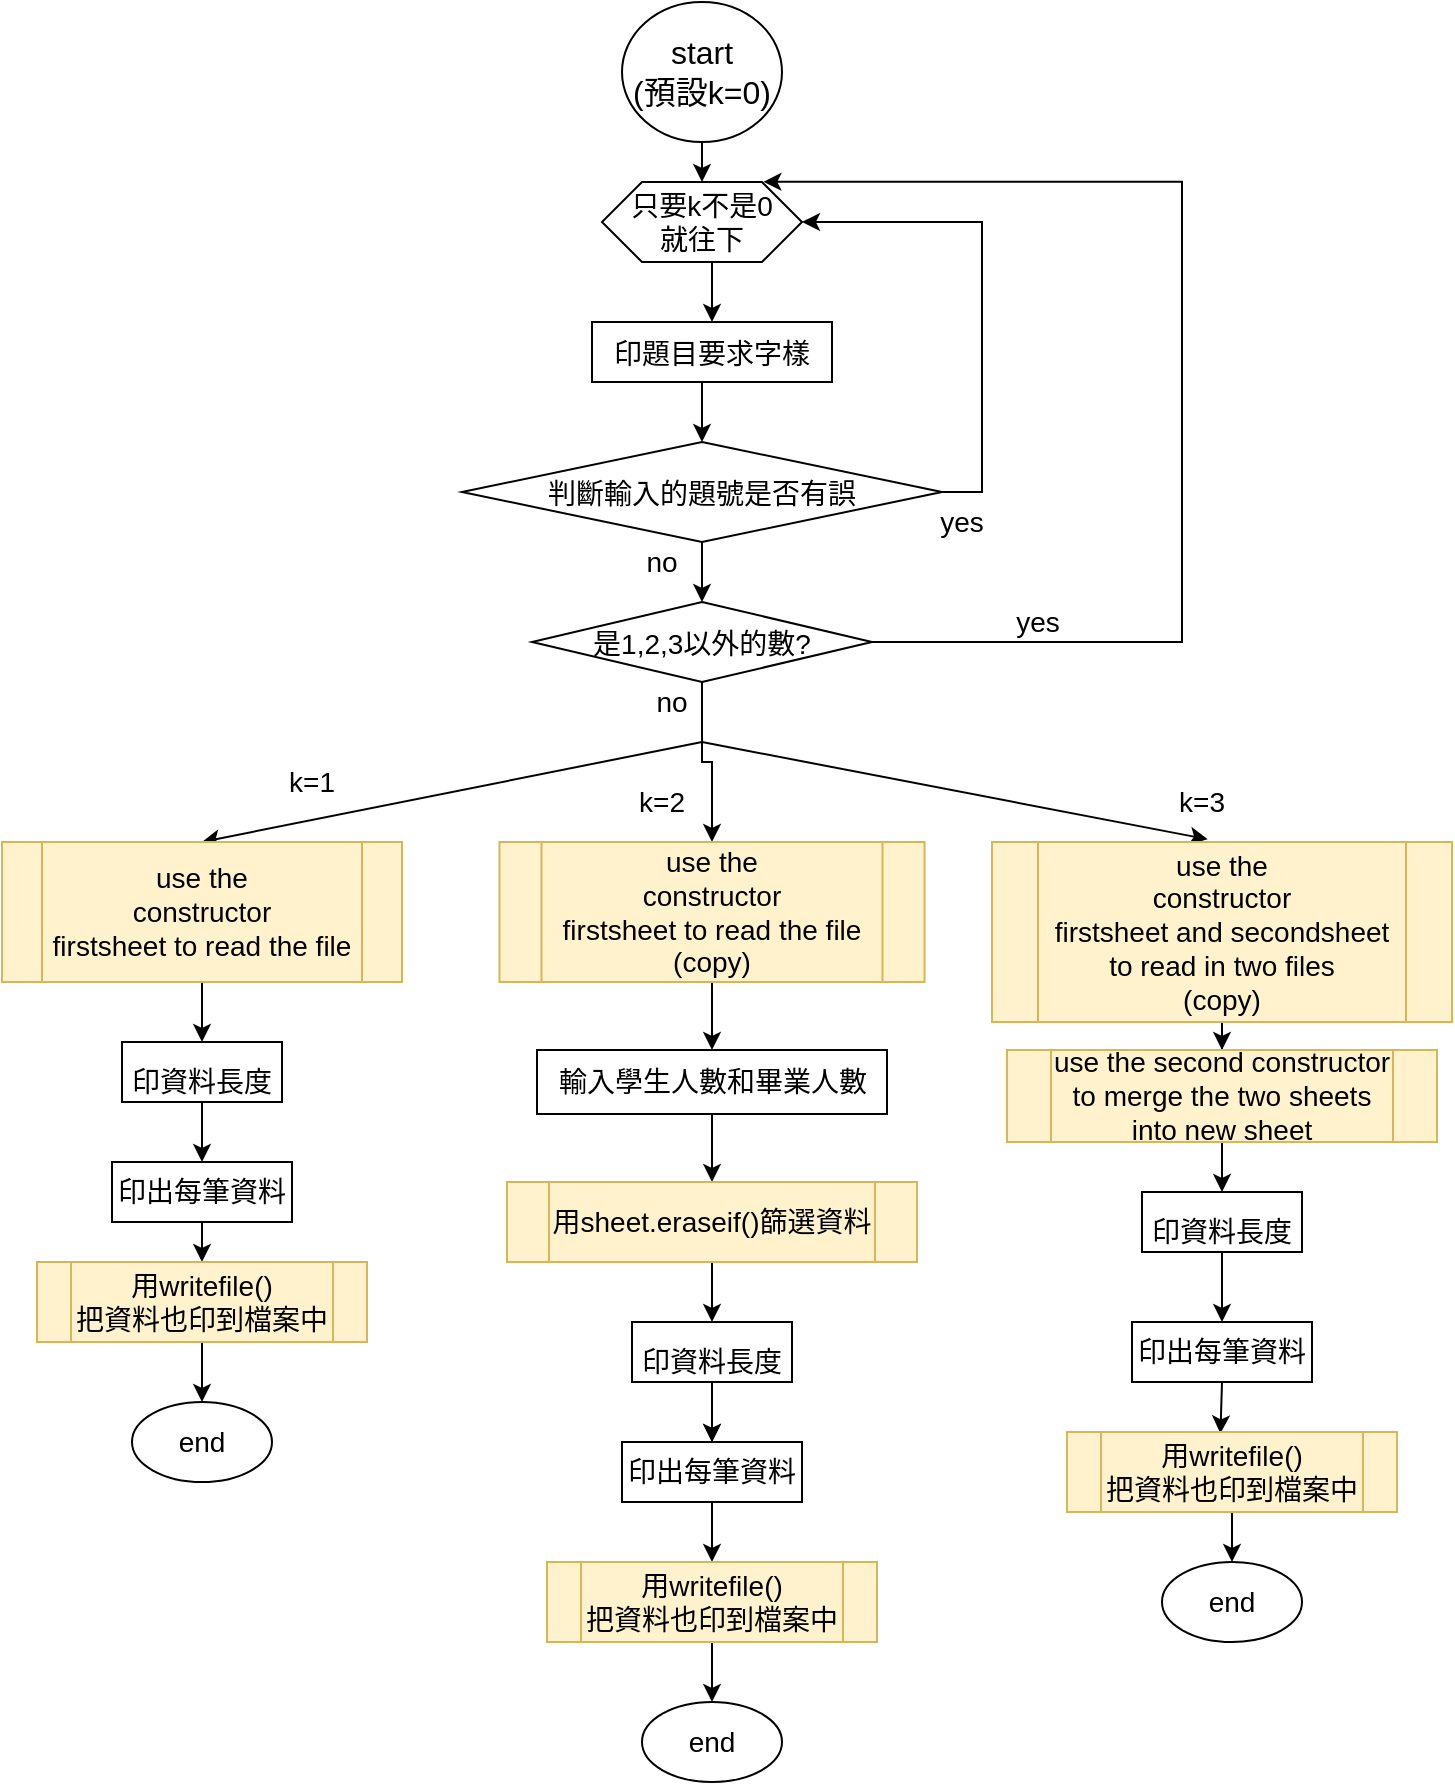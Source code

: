 <mxfile version="20.2.3" type="device" pages="7"><diagram id="mCp0zuJ15sqkgwCZ3u7X" name="main"><mxGraphModel dx="782" dy="531" grid="1" gridSize="10" guides="1" tooltips="1" connect="1" arrows="1" fold="1" page="1" pageScale="1" pageWidth="850" pageHeight="1100" math="0" shadow="0"><root><mxCell id="0"/><mxCell id="1" parent="0"/><mxCell id="PNB-0ZN8wd65WyBUPFfP-17" style="edgeStyle=orthogonalEdgeStyle;rounded=0;orthogonalLoop=1;jettySize=auto;html=1;exitX=0.5;exitY=1;exitDx=0;exitDy=0;entryX=0.5;entryY=0;entryDx=0;entryDy=0;fontSize=50;" parent="1" source="mwildp50w9rq6-8auq15-1" target="8PyNJQvPL47moxJBT4S6-7" edge="1"><mxGeometry relative="1" as="geometry"/></mxCell><mxCell id="mwildp50w9rq6-8auq15-1" value="&lt;font style=&quot;font-size: 16px;&quot;&gt;start&lt;br&gt;(預設k=0)&lt;br&gt;&lt;/font&gt;" style="ellipse;whiteSpace=wrap;html=1;" parent="1" vertex="1"><mxGeometry x="350" y="10" width="80" height="70" as="geometry"/></mxCell><mxCell id="PNB-0ZN8wd65WyBUPFfP-19" style="edgeStyle=orthogonalEdgeStyle;rounded=0;orthogonalLoop=1;jettySize=auto;html=1;exitX=0.5;exitY=1;exitDx=0;exitDy=0;entryX=0.5;entryY=0;entryDx=0;entryDy=0;fontSize=50;" parent="1" source="8PyNJQvPL47moxJBT4S6-2" target="8PyNJQvPL47moxJBT4S6-3" edge="1"><mxGeometry relative="1" as="geometry"/></mxCell><mxCell id="8PyNJQvPL47moxJBT4S6-2" value="&lt;font style=&quot;font-size: 14px;&quot;&gt;印題目要求字樣&lt;/font&gt;" style="rounded=0;whiteSpace=wrap;html=1;fontSize=16;" parent="1" vertex="1"><mxGeometry x="335" y="170" width="120" height="30" as="geometry"/></mxCell><mxCell id="PNB-0ZN8wd65WyBUPFfP-20" style="edgeStyle=orthogonalEdgeStyle;rounded=0;orthogonalLoop=1;jettySize=auto;html=1;exitX=0.5;exitY=1;exitDx=0;exitDy=0;entryX=0.5;entryY=0;entryDx=0;entryDy=0;fontSize=50;" parent="1" source="8PyNJQvPL47moxJBT4S6-3" target="8PyNJQvPL47moxJBT4S6-6" edge="1"><mxGeometry relative="1" as="geometry"/></mxCell><mxCell id="PNB-0ZN8wd65WyBUPFfP-38" style="edgeStyle=orthogonalEdgeStyle;rounded=0;orthogonalLoop=1;jettySize=auto;html=1;exitX=1;exitY=0.5;exitDx=0;exitDy=0;entryX=1;entryY=0.5;entryDx=0;entryDy=0;fontSize=14;" parent="1" source="8PyNJQvPL47moxJBT4S6-3" target="8PyNJQvPL47moxJBT4S6-7" edge="1"><mxGeometry relative="1" as="geometry"/></mxCell><mxCell id="8PyNJQvPL47moxJBT4S6-3" value="&lt;font style=&quot;font-size: 14px;&quot;&gt;判斷輸入的題號是否有誤&lt;/font&gt;" style="rhombus;whiteSpace=wrap;html=1;fontSize=16;" parent="1" vertex="1"><mxGeometry x="270" y="230" width="240" height="50" as="geometry"/></mxCell><mxCell id="PNB-0ZN8wd65WyBUPFfP-13" style="edgeStyle=orthogonalEdgeStyle;rounded=0;orthogonalLoop=1;jettySize=auto;html=1;exitX=0.5;exitY=1;exitDx=0;exitDy=0;entryX=0.5;entryY=0;entryDx=0;entryDy=0;fontSize=50;" parent="1" source="8PyNJQvPL47moxJBT4S6-6" target="PNB-0ZN8wd65WyBUPFfP-4" edge="1"><mxGeometry relative="1" as="geometry"/></mxCell><mxCell id="8PyNJQvPL47moxJBT4S6-6" value="&lt;font style=&quot;font-size: 14px;&quot;&gt;是1,2,3以外的數?&lt;/font&gt;" style="rhombus;whiteSpace=wrap;html=1;fontSize=16;" parent="1" vertex="1"><mxGeometry x="305" y="310" width="170" height="40" as="geometry"/></mxCell><mxCell id="PNB-0ZN8wd65WyBUPFfP-18" style="edgeStyle=orthogonalEdgeStyle;rounded=0;orthogonalLoop=1;jettySize=auto;html=1;exitX=0.5;exitY=1;exitDx=0;exitDy=0;entryX=0.5;entryY=0;entryDx=0;entryDy=0;fontSize=50;" parent="1" source="8PyNJQvPL47moxJBT4S6-7" target="8PyNJQvPL47moxJBT4S6-2" edge="1"><mxGeometry relative="1" as="geometry"/></mxCell><mxCell id="8PyNJQvPL47moxJBT4S6-7" value="只要k不是0&lt;br&gt;就往下" style="shape=hexagon;perimeter=hexagonPerimeter2;whiteSpace=wrap;html=1;fixedSize=1;fontSize=14;" parent="1" vertex="1"><mxGeometry x="340" y="100" width="100" height="40" as="geometry"/></mxCell><mxCell id="8PyNJQvPL47moxJBT4S6-13" style="edgeStyle=orthogonalEdgeStyle;rounded=0;orthogonalLoop=1;jettySize=auto;html=1;exitX=0.75;exitY=0;exitDx=0;exitDy=0;fontSize=14;entryX=0.807;entryY=-0.002;entryDx=0;entryDy=0;entryPerimeter=0;" parent="1" target="8PyNJQvPL47moxJBT4S6-7" edge="1"><mxGeometry relative="1" as="geometry"><mxPoint x="420" y="200" as="targetPoint"/><Array as="points"><mxPoint x="630" y="330"/><mxPoint x="630" y="100"/></Array><mxPoint x="625" y="330" as="sourcePoint"/></mxGeometry></mxCell><mxCell id="8PyNJQvPL47moxJBT4S6-15" value="" style="endArrow=classic;html=1;rounded=0;fontSize=14;entryX=0.5;entryY=0;entryDx=0;entryDy=0;" parent="1" target="8PyNJQvPL47moxJBT4S6-22" edge="1"><mxGeometry width="50" height="50" relative="1" as="geometry"><mxPoint x="390" y="380" as="sourcePoint"/><mxPoint x="302.5" y="460" as="targetPoint"/></mxGeometry></mxCell><mxCell id="8PyNJQvPL47moxJBT4S6-16" value="" style="endArrow=classic;html=1;rounded=0;fontSize=14;entryX=0.469;entryY=-0.015;entryDx=0;entryDy=0;entryPerimeter=0;" parent="1" target="PNB-0ZN8wd65WyBUPFfP-7" edge="1"><mxGeometry width="50" height="50" relative="1" as="geometry"><mxPoint x="390" y="380" as="sourcePoint"/><mxPoint x="652.5" y="470" as="targetPoint"/></mxGeometry></mxCell><mxCell id="8PyNJQvPL47moxJBT4S6-17" value="k=1" style="text;html=1;strokeColor=none;fillColor=none;align=center;verticalAlign=middle;whiteSpace=wrap;rounded=0;fontSize=14;" parent="1" vertex="1"><mxGeometry x="180" y="390" width="30" height="20" as="geometry"/></mxCell><mxCell id="8PyNJQvPL47moxJBT4S6-20" value="k=3" style="text;html=1;strokeColor=none;fillColor=none;align=center;verticalAlign=middle;whiteSpace=wrap;rounded=0;fontSize=14;" parent="1" vertex="1"><mxGeometry x="625" y="400" width="30" height="20" as="geometry"/></mxCell><mxCell id="PNB-0ZN8wd65WyBUPFfP-21" style="edgeStyle=orthogonalEdgeStyle;rounded=0;orthogonalLoop=1;jettySize=auto;html=1;exitX=0.5;exitY=1;exitDx=0;exitDy=0;entryX=0.5;entryY=0;entryDx=0;entryDy=0;fontSize=50;" parent="1" source="8PyNJQvPL47moxJBT4S6-22" target="PNB-0ZN8wd65WyBUPFfP-1" edge="1"><mxGeometry relative="1" as="geometry"/></mxCell><mxCell id="8PyNJQvPL47moxJBT4S6-22" value="use the&lt;br&gt;constructor &lt;br&gt;firstsheet to read the file" style="shape=process;whiteSpace=wrap;html=1;backgroundOutline=1;fontSize=14;fillColor=#fff2cc;strokeColor=#d6b656;" parent="1" vertex="1"><mxGeometry x="40" y="430" width="200" height="70" as="geometry"/></mxCell><mxCell id="PNB-0ZN8wd65WyBUPFfP-22" style="edgeStyle=orthogonalEdgeStyle;rounded=0;orthogonalLoop=1;jettySize=auto;html=1;exitX=0.5;exitY=1;exitDx=0;exitDy=0;entryX=0.5;entryY=0;entryDx=0;entryDy=0;fontSize=50;" parent="1" source="PNB-0ZN8wd65WyBUPFfP-1" target="PNB-0ZN8wd65WyBUPFfP-2" edge="1"><mxGeometry relative="1" as="geometry"/></mxCell><mxCell id="PNB-0ZN8wd65WyBUPFfP-1" value="&lt;font style=&quot;font-size: 14px;&quot;&gt;印資料長度&lt;/font&gt;" style="rounded=0;whiteSpace=wrap;html=1;fontSize=25;" parent="1" vertex="1"><mxGeometry x="100" y="530" width="80" height="30" as="geometry"/></mxCell><mxCell id="bTyfZgK08s_5a6Bqfrej-9" style="edgeStyle=orthogonalEdgeStyle;rounded=0;orthogonalLoop=1;jettySize=auto;html=1;exitX=0.5;exitY=1;exitDx=0;exitDy=0;entryX=0.5;entryY=0;entryDx=0;entryDy=0;fontSize=14;" parent="1" source="PNB-0ZN8wd65WyBUPFfP-2" target="bTyfZgK08s_5a6Bqfrej-2" edge="1"><mxGeometry relative="1" as="geometry"/></mxCell><mxCell id="PNB-0ZN8wd65WyBUPFfP-2" value="印出每筆資料" style="rounded=0;whiteSpace=wrap;html=1;fontSize=14;" parent="1" vertex="1"><mxGeometry x="95" y="590" width="90" height="30" as="geometry"/></mxCell><mxCell id="PNB-0ZN8wd65WyBUPFfP-24" style="edgeStyle=orthogonalEdgeStyle;rounded=0;orthogonalLoop=1;jettySize=auto;html=1;exitX=0.5;exitY=1;exitDx=0;exitDy=0;fontSize=50;" parent="1" source="PNB-0ZN8wd65WyBUPFfP-4" target="PNB-0ZN8wd65WyBUPFfP-5" edge="1"><mxGeometry relative="1" as="geometry"/></mxCell><mxCell id="PNB-0ZN8wd65WyBUPFfP-4" value="use the&lt;br&gt;constructor &lt;br&gt;firstsheet to read the file&lt;br&gt;(copy)" style="shape=process;whiteSpace=wrap;html=1;backgroundOutline=1;fontSize=14;fillColor=#fff2cc;strokeColor=#d6b656;" parent="1" vertex="1"><mxGeometry x="288.75" y="430" width="212.5" height="70" as="geometry"/></mxCell><mxCell id="PNB-0ZN8wd65WyBUPFfP-25" style="edgeStyle=orthogonalEdgeStyle;rounded=0;orthogonalLoop=1;jettySize=auto;html=1;exitX=0.5;exitY=1;exitDx=0;exitDy=0;entryX=0.5;entryY=0;entryDx=0;entryDy=0;fontSize=50;" parent="1" source="PNB-0ZN8wd65WyBUPFfP-5" target="PNB-0ZN8wd65WyBUPFfP-6" edge="1"><mxGeometry relative="1" as="geometry"/></mxCell><mxCell id="PNB-0ZN8wd65WyBUPFfP-5" value="輸入學生人數和畢業人數" style="rounded=0;whiteSpace=wrap;html=1;fontSize=14;" parent="1" vertex="1"><mxGeometry x="307.5" y="534" width="175" height="32" as="geometry"/></mxCell><mxCell id="PNB-0ZN8wd65WyBUPFfP-26" style="edgeStyle=orthogonalEdgeStyle;rounded=0;orthogonalLoop=1;jettySize=auto;html=1;exitX=0.5;exitY=1;exitDx=0;exitDy=0;entryX=0.5;entryY=0;entryDx=0;entryDy=0;fontSize=50;" parent="1" source="PNB-0ZN8wd65WyBUPFfP-6" target="PNB-0ZN8wd65WyBUPFfP-8" edge="1"><mxGeometry relative="1" as="geometry"/></mxCell><mxCell id="PNB-0ZN8wd65WyBUPFfP-6" value="用sheet.eraseif()篩選資料" style="shape=process;whiteSpace=wrap;html=1;backgroundOutline=1;fontSize=14;fillColor=#fff2cc;strokeColor=#d6b656;" parent="1" vertex="1"><mxGeometry x="292.5" y="600" width="205" height="40" as="geometry"/></mxCell><mxCell id="PNB-0ZN8wd65WyBUPFfP-28" style="edgeStyle=orthogonalEdgeStyle;rounded=0;orthogonalLoop=1;jettySize=auto;html=1;exitX=0.5;exitY=1;exitDx=0;exitDy=0;fontSize=50;" parent="1" source="PNB-0ZN8wd65WyBUPFfP-7" target="PNB-0ZN8wd65WyBUPFfP-10" edge="1"><mxGeometry relative="1" as="geometry"/></mxCell><mxCell id="PNB-0ZN8wd65WyBUPFfP-7" value="use the&lt;br&gt;constructor &lt;br&gt;firstsheet and secondsheet&lt;br&gt;to read in two files&lt;br&gt;(copy)" style="shape=process;whiteSpace=wrap;html=1;backgroundOutline=1;fontSize=14;fillColor=#fff2cc;strokeColor=#d6b656;" parent="1" vertex="1"><mxGeometry x="535" y="430" width="230" height="90" as="geometry"/></mxCell><mxCell id="PNB-0ZN8wd65WyBUPFfP-27" style="edgeStyle=orthogonalEdgeStyle;rounded=0;orthogonalLoop=1;jettySize=auto;html=1;exitX=0.5;exitY=1;exitDx=0;exitDy=0;entryX=0.5;entryY=0;entryDx=0;entryDy=0;fontSize=50;" parent="1" source="PNB-0ZN8wd65WyBUPFfP-8" target="PNB-0ZN8wd65WyBUPFfP-9" edge="1"><mxGeometry relative="1" as="geometry"/></mxCell><mxCell id="PNB-0ZN8wd65WyBUPFfP-31" style="edgeStyle=orthogonalEdgeStyle;rounded=0;orthogonalLoop=1;jettySize=auto;html=1;entryX=0.5;entryY=0;entryDx=0;entryDy=0;fontSize=50;" parent="1" source="PNB-0ZN8wd65WyBUPFfP-8" target="PNB-0ZN8wd65WyBUPFfP-9" edge="1"><mxGeometry relative="1" as="geometry"/></mxCell><mxCell id="PNB-0ZN8wd65WyBUPFfP-8" value="&lt;font style=&quot;font-size: 14px;&quot;&gt;印資料長度&lt;/font&gt;" style="rounded=0;whiteSpace=wrap;html=1;fontSize=25;" parent="1" vertex="1"><mxGeometry x="355" y="670" width="80" height="30" as="geometry"/></mxCell><mxCell id="bTyfZgK08s_5a6Bqfrej-5" style="edgeStyle=orthogonalEdgeStyle;rounded=0;orthogonalLoop=1;jettySize=auto;html=1;exitX=0.5;exitY=1;exitDx=0;exitDy=0;entryX=0.5;entryY=0;entryDx=0;entryDy=0;fontSize=14;" parent="1" source="PNB-0ZN8wd65WyBUPFfP-9" target="bTyfZgK08s_5a6Bqfrej-3" edge="1"><mxGeometry relative="1" as="geometry"/></mxCell><mxCell id="PNB-0ZN8wd65WyBUPFfP-9" value="印出每筆資料" style="rounded=0;whiteSpace=wrap;html=1;fontSize=14;" parent="1" vertex="1"><mxGeometry x="350" y="730" width="90" height="30" as="geometry"/></mxCell><mxCell id="PNB-0ZN8wd65WyBUPFfP-29" style="edgeStyle=orthogonalEdgeStyle;rounded=0;orthogonalLoop=1;jettySize=auto;html=1;exitX=0.5;exitY=1;exitDx=0;exitDy=0;entryX=0.5;entryY=0;entryDx=0;entryDy=0;fontSize=50;" parent="1" source="PNB-0ZN8wd65WyBUPFfP-10" target="PNB-0ZN8wd65WyBUPFfP-11" edge="1"><mxGeometry relative="1" as="geometry"/></mxCell><mxCell id="PNB-0ZN8wd65WyBUPFfP-10" value="use the second constructor to merge the two sheets into new sheet" style="shape=process;whiteSpace=wrap;html=1;backgroundOutline=1;fontSize=14;fillColor=#fff2cc;strokeColor=#d6b656;" parent="1" vertex="1"><mxGeometry x="542.5" y="534" width="215" height="46" as="geometry"/></mxCell><mxCell id="PNB-0ZN8wd65WyBUPFfP-30" style="edgeStyle=orthogonalEdgeStyle;rounded=0;orthogonalLoop=1;jettySize=auto;html=1;exitX=0.5;exitY=1;exitDx=0;exitDy=0;entryX=0.5;entryY=0;entryDx=0;entryDy=0;fontSize=50;" parent="1" source="PNB-0ZN8wd65WyBUPFfP-11" target="PNB-0ZN8wd65WyBUPFfP-12" edge="1"><mxGeometry relative="1" as="geometry"/></mxCell><mxCell id="PNB-0ZN8wd65WyBUPFfP-11" value="&lt;font style=&quot;font-size: 14px;&quot;&gt;印資料長度&lt;/font&gt;" style="rounded=0;whiteSpace=wrap;html=1;fontSize=25;" parent="1" vertex="1"><mxGeometry x="610" y="605" width="80" height="30" as="geometry"/></mxCell><mxCell id="bTyfZgK08s_5a6Bqfrej-8" style="edgeStyle=orthogonalEdgeStyle;rounded=0;orthogonalLoop=1;jettySize=auto;html=1;exitX=0.5;exitY=1;exitDx=0;exitDy=0;entryX=0.465;entryY=0.018;entryDx=0;entryDy=0;entryPerimeter=0;fontSize=14;" parent="1" source="PNB-0ZN8wd65WyBUPFfP-12" target="bTyfZgK08s_5a6Bqfrej-4" edge="1"><mxGeometry relative="1" as="geometry"/></mxCell><mxCell id="PNB-0ZN8wd65WyBUPFfP-12" value="印出每筆資料" style="rounded=0;whiteSpace=wrap;html=1;fontSize=14;" parent="1" vertex="1"><mxGeometry x="605" y="670" width="90" height="30" as="geometry"/></mxCell><mxCell id="PNB-0ZN8wd65WyBUPFfP-14" value="k=2" style="text;html=1;strokeColor=none;fillColor=none;align=center;verticalAlign=middle;whiteSpace=wrap;rounded=0;fontSize=14;" parent="1" vertex="1"><mxGeometry x="355" y="400" width="30" height="20" as="geometry"/></mxCell><mxCell id="PNB-0ZN8wd65WyBUPFfP-35" value="no" style="text;html=1;strokeColor=none;fillColor=none;align=center;verticalAlign=middle;whiteSpace=wrap;rounded=0;fontSize=14;" parent="1" vertex="1"><mxGeometry x="360" y="350" width="30" height="20" as="geometry"/></mxCell><mxCell id="PNB-0ZN8wd65WyBUPFfP-36" value="" style="endArrow=none;html=1;rounded=0;fontSize=14;entryX=1;entryY=0.5;entryDx=0;entryDy=0;" parent="1" target="8PyNJQvPL47moxJBT4S6-6" edge="1"><mxGeometry width="50" height="50" relative="1" as="geometry"><mxPoint x="630" y="330" as="sourcePoint"/><mxPoint x="300" y="380" as="targetPoint"/></mxGeometry></mxCell><mxCell id="PNB-0ZN8wd65WyBUPFfP-40" value="no" style="text;html=1;strokeColor=none;fillColor=none;align=center;verticalAlign=middle;whiteSpace=wrap;rounded=0;fontSize=14;" parent="1" vertex="1"><mxGeometry x="355" y="280" width="30" height="20" as="geometry"/></mxCell><mxCell id="PNB-0ZN8wd65WyBUPFfP-41" value="yes" style="text;html=1;strokeColor=none;fillColor=none;align=center;verticalAlign=middle;whiteSpace=wrap;rounded=0;fontSize=14;" parent="1" vertex="1"><mxGeometry x="505" y="260" width="30" height="20" as="geometry"/></mxCell><mxCell id="PNB-0ZN8wd65WyBUPFfP-42" value="yes" style="text;html=1;strokeColor=none;fillColor=none;align=center;verticalAlign=middle;whiteSpace=wrap;rounded=0;fontSize=14;" parent="1" vertex="1"><mxGeometry x="542.5" y="310" width="30" height="20" as="geometry"/></mxCell><mxCell id="qzQ1lldHKRQ_X_RhMs-D-4" style="edgeStyle=orthogonalEdgeStyle;rounded=0;orthogonalLoop=1;jettySize=auto;html=1;exitX=0.5;exitY=1;exitDx=0;exitDy=0;fontSize=14;" parent="1" source="bTyfZgK08s_5a6Bqfrej-2" target="qzQ1lldHKRQ_X_RhMs-D-1" edge="1"><mxGeometry relative="1" as="geometry"/></mxCell><mxCell id="bTyfZgK08s_5a6Bqfrej-2" value="用writefile()&lt;br&gt;把資料也印到檔案中" style="shape=process;whiteSpace=wrap;html=1;backgroundOutline=1;fontSize=14;fillColor=#fff2cc;strokeColor=#d6b656;" parent="1" vertex="1"><mxGeometry x="57.5" y="640" width="165" height="40" as="geometry"/></mxCell><mxCell id="qzQ1lldHKRQ_X_RhMs-D-5" style="edgeStyle=orthogonalEdgeStyle;rounded=0;orthogonalLoop=1;jettySize=auto;html=1;exitX=0.5;exitY=1;exitDx=0;exitDy=0;entryX=0.5;entryY=0;entryDx=0;entryDy=0;fontSize=14;" parent="1" source="bTyfZgK08s_5a6Bqfrej-3" target="qzQ1lldHKRQ_X_RhMs-D-3" edge="1"><mxGeometry relative="1" as="geometry"/></mxCell><mxCell id="bTyfZgK08s_5a6Bqfrej-3" value="用writefile()&lt;br&gt;把資料也印到檔案中" style="shape=process;whiteSpace=wrap;html=1;backgroundOutline=1;fontSize=14;fillColor=#fff2cc;strokeColor=#d6b656;" parent="1" vertex="1"><mxGeometry x="312.5" y="790" width="165" height="40" as="geometry"/></mxCell><mxCell id="qzQ1lldHKRQ_X_RhMs-D-6" style="edgeStyle=orthogonalEdgeStyle;rounded=0;orthogonalLoop=1;jettySize=auto;html=1;exitX=0.5;exitY=1;exitDx=0;exitDy=0;fontSize=14;" parent="1" source="bTyfZgK08s_5a6Bqfrej-4" target="qzQ1lldHKRQ_X_RhMs-D-2" edge="1"><mxGeometry relative="1" as="geometry"/></mxCell><mxCell id="bTyfZgK08s_5a6Bqfrej-4" value="用writefile()&lt;br&gt;把資料也印到檔案中" style="shape=process;whiteSpace=wrap;html=1;backgroundOutline=1;fontSize=14;fillColor=#fff2cc;strokeColor=#d6b656;" parent="1" vertex="1"><mxGeometry x="572.5" y="725" width="165" height="40" as="geometry"/></mxCell><mxCell id="qzQ1lldHKRQ_X_RhMs-D-1" value="end" style="ellipse;whiteSpace=wrap;html=1;fontSize=14;" parent="1" vertex="1"><mxGeometry x="105" y="710" width="70" height="40" as="geometry"/></mxCell><mxCell id="qzQ1lldHKRQ_X_RhMs-D-2" value="end" style="ellipse;whiteSpace=wrap;html=1;fontSize=14;" parent="1" vertex="1"><mxGeometry x="620" y="790" width="70" height="40" as="geometry"/></mxCell><mxCell id="qzQ1lldHKRQ_X_RhMs-D-3" value="end" style="ellipse;whiteSpace=wrap;html=1;fontSize=14;" parent="1" vertex="1"><mxGeometry x="360" y="860" width="70" height="40" as="geometry"/></mxCell></root></mxGraphModel></diagram><diagram id="N1-Sb-U3HjFNZ-ys5c4Q" name="sheet.eraseif"><mxGraphModel dx="782" dy="531" grid="1" gridSize="10" guides="1" tooltips="1" connect="1" arrows="1" fold="1" page="1" pageScale="1" pageWidth="850" pageHeight="1100" math="0" shadow="0"><root><mxCell id="0"/><mxCell id="1" parent="0"/><mxCell id="kc3_SrlCCZf0ZwIslhRu-1" value="參數：&lt;br&gt;int student&lt;br&gt;int graduate" style="shape=internalStorage;whiteSpace=wrap;html=1;backgroundOutline=1;fontSize=14;fillColor=#f5f5f5;fontColor=#333333;strokeColor=#666666;" parent="1" vertex="1"><mxGeometry x="40" y="30" width="150" height="100" as="geometry"/></mxCell><mxCell id="a6HQtNsACJDFU9T2HDrz-8" style="edgeStyle=orthogonalEdgeStyle;rounded=0;orthogonalLoop=1;jettySize=auto;html=1;exitX=0.5;exitY=1;exitDx=0;exitDy=0;entryX=0.5;entryY=0;entryDx=0;entryDy=0;fontSize=14;" parent="1" source="kc3_SrlCCZf0ZwIslhRu-2" edge="1"><mxGeometry relative="1" as="geometry"><mxPoint x="285" y="130" as="targetPoint"/></mxGeometry></mxCell><mxCell id="kc3_SrlCCZf0ZwIslhRu-2" value="start" style="ellipse;whiteSpace=wrap;html=1;fontSize=14;" parent="1" vertex="1"><mxGeometry x="245" y="65" width="80" height="30" as="geometry"/></mxCell><mxCell id="o-XkpdLMq8lnjgyoVq0j-2" value="flase" style="edgeStyle=orthogonalEdgeStyle;rounded=0;orthogonalLoop=1;jettySize=auto;html=1;" parent="1" source="FwwwPJv4Do-eEwVaMrjL-1" target="o-XkpdLMq8lnjgyoVq0j-1" edge="1"><mxGeometry relative="1" as="geometry"/></mxCell><mxCell id="Z4N_MrRw8Ymc8ODeSBDA-2" value="" style="edgeStyle=orthogonalEdgeStyle;rounded=0;orthogonalLoop=1;jettySize=auto;html=1;" parent="1" source="FwwwPJv4Do-eEwVaMrjL-1" target="Z4N_MrRw8Ymc8ODeSBDA-1" edge="1"><mxGeometry relative="1" as="geometry"/></mxCell><mxCell id="FwwwPJv4Do-eEwVaMrjL-1" value="&lt;span style=&quot;font-family: Consolas, &amp;quot;Courier New&amp;quot;, monospace; font-size: 14px;&quot;&gt;departmentvec中是否有不符合條件的&lt;br&gt;&lt;/span&gt;&lt;span style=&quot;font-family: Consolas, &amp;quot;Courier New&amp;quot;, monospace; font-size: 14px;&quot;&gt;department?&lt;br&gt;&lt;/span&gt;" style="rhombus;whiteSpace=wrap;html=1;" parent="1" vertex="1"><mxGeometry x="112.5" y="130" width="345" height="120" as="geometry"/></mxCell><mxCell id="o-XkpdLMq8lnjgyoVq0j-1" value="end" style="ellipse;whiteSpace=wrap;html=1;" parent="1" vertex="1"><mxGeometry x="570" y="160" width="120" height="60" as="geometry"/></mxCell><mxCell id="Z4N_MrRw8Ymc8ODeSBDA-3" style="edgeStyle=orthogonalEdgeStyle;rounded=0;orthogonalLoop=1;jettySize=auto;html=1;" parent="1" source="Z4N_MrRw8Ymc8ODeSBDA-1" edge="1"><mxGeometry relative="1" as="geometry"><mxPoint x="110" y="190" as="targetPoint"/></mxGeometry></mxCell><mxCell id="Z4N_MrRw8Ymc8ODeSBDA-1" value="刪除該&lt;br&gt;&lt;span style=&quot;color: rgb(0, 0, 0); font-family: Consolas, &amp;quot;Courier New&amp;quot;, monospace; font-size: 14px; font-style: normal; font-variant-ligatures: normal; font-variant-caps: normal; font-weight: 400; letter-spacing: normal; orphans: 2; text-align: center; text-indent: 0px; text-transform: none; widows: 2; word-spacing: 0px; -webkit-text-stroke-width: 0px; background-color: rgb(248, 249, 250); text-decoration-thickness: initial; text-decoration-style: initial; text-decoration-color: initial; float: none; display: inline !important;&quot;&gt;department&lt;/span&gt;&lt;br&gt;" style="whiteSpace=wrap;html=1;" parent="1" vertex="1"><mxGeometry x="222.5" y="330" width="125" height="60" as="geometry"/></mxCell></root></mxGraphModel></diagram><diagram id="BNFibb12FpSV5EH8Mm6P" name="sheet.writefile"><mxGraphModel dx="782" dy="531" grid="1" gridSize="10" guides="1" tooltips="1" connect="1" arrows="1" fold="1" page="1" pageScale="1" pageWidth="850" pageHeight="1100" math="0" shadow="0"><root><mxCell id="0"/><mxCell id="1" parent="0"/><mxCell id="_gqhIJf_LcmPeyY-iQnN-1" value="參數：&lt;br&gt;bool state" style="shape=internalStorage;whiteSpace=wrap;html=1;backgroundOutline=1;fontSize=14;fillColor=#f5f5f5;fontColor=#333333;strokeColor=#666666;" parent="1" vertex="1"><mxGeometry x="40" y="30" width="150" height="90" as="geometry"/></mxCell><mxCell id="GqqLJ_oeIonTaivTAewY-10" style="edgeStyle=orthogonalEdgeStyle;rounded=0;orthogonalLoop=1;jettySize=auto;html=1;exitX=0.5;exitY=1;exitDx=0;exitDy=0;entryX=0.5;entryY=0;entryDx=0;entryDy=0;fontSize=14;" parent="1" source="_gqhIJf_LcmPeyY-iQnN-2" target="GqqLJ_oeIonTaivTAewY-1" edge="1"><mxGeometry relative="1" as="geometry"/></mxCell><mxCell id="_gqhIJf_LcmPeyY-iQnN-2" value="start" style="ellipse;whiteSpace=wrap;html=1;fontSize=14;" parent="1" vertex="1"><mxGeometry x="290" y="50" width="80" height="30" as="geometry"/></mxCell><mxCell id="GqqLJ_oeIonTaivTAewY-11" style="edgeStyle=orthogonalEdgeStyle;rounded=0;orthogonalLoop=1;jettySize=auto;html=1;exitX=0;exitY=1;exitDx=0;exitDy=0;entryX=0.5;entryY=0;entryDx=0;entryDy=0;fontSize=14;" parent="1" source="GqqLJ_oeIonTaivTAewY-1" target="GqqLJ_oeIonTaivTAewY-4" edge="1"><mxGeometry relative="1" as="geometry"><Array as="points"><mxPoint x="288" y="160"/><mxPoint x="225" y="160"/></Array></mxGeometry></mxCell><mxCell id="GqqLJ_oeIonTaivTAewY-12" style="edgeStyle=orthogonalEdgeStyle;rounded=0;orthogonalLoop=1;jettySize=auto;html=1;exitX=1;exitY=1;exitDx=0;exitDy=0;entryX=0.5;entryY=0;entryDx=0;entryDy=0;fontSize=14;" parent="1" source="GqqLJ_oeIonTaivTAewY-1" target="GqqLJ_oeIonTaivTAewY-6" edge="1"><mxGeometry relative="1" as="geometry"><Array as="points"><mxPoint x="373" y="170"/><mxPoint x="490" y="170"/></Array></mxGeometry></mxCell><mxCell id="GqqLJ_oeIonTaivTAewY-1" value="state是0還是1?" style="rhombus;whiteSpace=wrap;html=1;fontSize=14;" parent="1" vertex="1"><mxGeometry x="245" y="110" width="170" height="50" as="geometry"/></mxCell><mxCell id="GqqLJ_oeIonTaivTAewY-15" style="edgeStyle=orthogonalEdgeStyle;rounded=0;orthogonalLoop=1;jettySize=auto;html=1;exitX=0.5;exitY=1;exitDx=0;exitDy=0;entryX=0;entryY=0.75;entryDx=0;entryDy=0;fontSize=14;" parent="1" source="GqqLJ_oeIonTaivTAewY-4" target="GqqLJ_oeIonTaivTAewY-7" edge="1"><mxGeometry relative="1" as="geometry"/></mxCell><mxCell id="GqqLJ_oeIonTaivTAewY-4" value="ofstream(&quot;outputxxx.txt&quot;)" style="shape=process;whiteSpace=wrap;html=1;backgroundOutline=1;fontSize=14;fillColor=#fff2cc;strokeColor=#d6b656;" parent="1" vertex="1"><mxGeometry x="120" y="190" width="210" height="40" as="geometry"/></mxCell><mxCell id="GqqLJ_oeIonTaivTAewY-16" style="edgeStyle=orthogonalEdgeStyle;rounded=0;orthogonalLoop=1;jettySize=auto;html=1;exitX=0.5;exitY=1;exitDx=0;exitDy=0;entryX=1;entryY=0.75;entryDx=0;entryDy=0;fontSize=14;" parent="1" source="GqqLJ_oeIonTaivTAewY-6" target="GqqLJ_oeIonTaivTAewY-7" edge="1"><mxGeometry relative="1" as="geometry"/></mxCell><mxCell id="GqqLJ_oeIonTaivTAewY-6" value="ofstream(&quot;copyxxx.txt&quot;)" style="shape=process;whiteSpace=wrap;html=1;backgroundOutline=1;fontSize=14;fillColor=#fff2cc;strokeColor=#d6b656;" parent="1" vertex="1"><mxGeometry x="390" y="190" width="200" height="40" as="geometry"/></mxCell><mxCell id="GqqLJ_oeIonTaivTAewY-17" style="edgeStyle=orthogonalEdgeStyle;rounded=0;orthogonalLoop=1;jettySize=auto;html=1;exitX=0.5;exitY=1;exitDx=0;exitDy=0;entryX=0.5;entryY=0;entryDx=0;entryDy=0;fontSize=14;" parent="1" source="GqqLJ_oeIonTaivTAewY-7" target="GqqLJ_oeIonTaivTAewY-8" edge="1"><mxGeometry relative="1" as="geometry"/></mxCell><mxCell id="GqqLJ_oeIonTaivTAewY-7" value="存入各校系" style="rounded=0;whiteSpace=wrap;html=1;fontSize=14;" parent="1" vertex="1"><mxGeometry x="280" y="260" width="110" height="30" as="geometry"/></mxCell><mxCell id="GqqLJ_oeIonTaivTAewY-18" style="edgeStyle=orthogonalEdgeStyle;rounded=0;orthogonalLoop=1;jettySize=auto;html=1;exitX=0.5;exitY=1;exitDx=0;exitDy=0;entryX=0.5;entryY=0;entryDx=0;entryDy=0;fontSize=14;" parent="1" source="GqqLJ_oeIonTaivTAewY-8" target="GqqLJ_oeIonTaivTAewY-9" edge="1"><mxGeometry relative="1" as="geometry"/></mxCell><mxCell id="GqqLJ_oeIonTaivTAewY-8" value="關閉檔案" style="rounded=0;whiteSpace=wrap;html=1;fontSize=14;" parent="1" vertex="1"><mxGeometry x="290" y="320" width="90" height="30" as="geometry"/></mxCell><mxCell id="GqqLJ_oeIonTaivTAewY-9" value="end" style="ellipse;whiteSpace=wrap;html=1;fontSize=14;" parent="1" vertex="1"><mxGeometry x="300" y="380" width="70" height="30" as="geometry"/></mxCell><mxCell id="GqqLJ_oeIonTaivTAewY-13" value="1" style="text;html=1;strokeColor=none;fillColor=none;align=center;verticalAlign=middle;whiteSpace=wrap;rounded=0;fontSize=14;" parent="1" vertex="1"><mxGeometry x="200" y="160" width="30" height="20" as="geometry"/></mxCell><mxCell id="GqqLJ_oeIonTaivTAewY-14" value="0" style="text;html=1;strokeColor=none;fillColor=none;align=center;verticalAlign=middle;whiteSpace=wrap;rounded=0;fontSize=14;" parent="1" vertex="1"><mxGeometry x="410" y="150" width="30" height="20" as="geometry"/></mxCell></root></mxGraphModel></diagram><diagram id="lWKRGzGz6_xSQ58UYhkZ" name="sheet建構子一"><mxGraphModel dx="1632" dy="531" grid="1" gridSize="10" guides="1" tooltips="1" connect="1" arrows="1" fold="1" page="1" pageScale="1" pageWidth="850" pageHeight="1100" math="0" shadow="0"><root><mxCell id="0"/><mxCell id="1" parent="0"/><mxCell id="qTzXNli9w_Gy8lmH5E-Y-1" style="edgeStyle=orthogonalEdgeStyle;rounded=0;orthogonalLoop=1;jettySize=auto;html=1;exitX=0.5;exitY=1;exitDx=0;exitDy=0;entryX=0.5;entryY=0;entryDx=0;entryDy=0;" parent="1" source="UB3XCK2EfOpiqcZKjT5q-1" edge="1"><mxGeometry relative="1" as="geometry"><mxPoint x="-475.0" y="130" as="targetPoint"/></mxGeometry></mxCell><mxCell id="UB3XCK2EfOpiqcZKjT5q-1" value="start" style="ellipse;whiteSpace=wrap;html=1;labelBackgroundColor=none;fontSize=14;fontColor=#000000;" parent="1" vertex="1"><mxGeometry x="-502.5" y="70" width="55" height="40" as="geometry"/></mxCell><mxCell id="qTzXNli9w_Gy8lmH5E-Y-3" style="edgeStyle=orthogonalEdgeStyle;rounded=0;orthogonalLoop=1;jettySize=auto;html=1;exitX=0.5;exitY=1;exitDx=0;exitDy=0;entryX=0.5;entryY=0;entryDx=0;entryDy=0;" parent="1" source="FBI5isYlfD9w21TkxfwK-1" target="fArKVaJcl6ZCNQGdXg07-2" edge="1"><mxGeometry relative="1" as="geometry"/></mxCell><mxCell id="FBI5isYlfD9w21TkxfwK-1" value="依照state&lt;br&gt;將檔名全部改成inputxxx.txt&lt;br&gt;或&lt;br&gt;copyxxx.txt" style="rounded=0;whiteSpace=wrap;html=1;labelBackgroundColor=none;fontSize=14;fontColor=#000000;" parent="1" vertex="1"><mxGeometry x="-550" y="200" width="150" height="90" as="geometry"/></mxCell><mxCell id="qTzXNli9w_Gy8lmH5E-Y-2" style="edgeStyle=orthogonalEdgeStyle;rounded=0;orthogonalLoop=1;jettySize=auto;html=1;exitX=0.5;exitY=1;exitDx=0;exitDy=0;entryX=0.5;entryY=0;entryDx=0;entryDy=0;" parent="1" target="FBI5isYlfD9w21TkxfwK-1" edge="1"><mxGeometry relative="1" as="geometry"><mxPoint x="-475.0" y="170" as="sourcePoint"/></mxGeometry></mxCell><mxCell id="qTzXNli9w_Gy8lmH5E-Y-4" style="edgeStyle=orthogonalEdgeStyle;rounded=0;orthogonalLoop=1;jettySize=auto;html=1;exitX=0.5;exitY=1;exitDx=0;exitDy=0;entryX=0.478;entryY=0.029;entryDx=0;entryDy=0;entryPerimeter=0;" parent="1" source="fArKVaJcl6ZCNQGdXg07-2" target="fArKVaJcl6ZCNQGdXg07-3" edge="1"><mxGeometry relative="1" as="geometry"/></mxCell><mxCell id="fArKVaJcl6ZCNQGdXg07-2" value="開啟檔案" style="rounded=0;whiteSpace=wrap;html=1;labelBackgroundColor=none;fontSize=14;fontColor=#000000;" parent="1" vertex="1"><mxGeometry x="-535" y="340" width="120" height="30" as="geometry"/></mxCell><mxCell id="fArKVaJcl6ZCNQGdXg07-4" style="edgeStyle=orthogonalEdgeStyle;rounded=0;orthogonalLoop=1;jettySize=auto;html=1;exitX=0;exitY=0.5;exitDx=0;exitDy=0;entryX=0;entryY=0.5;entryDx=0;entryDy=0;fontSize=14;fontColor=#000000;" parent="1" source="fArKVaJcl6ZCNQGdXg07-3" edge="1"><mxGeometry relative="1" as="geometry"><Array as="points"><mxPoint x="-575" y="435"/><mxPoint x="-575" y="150"/></Array><mxPoint x="-535" y="150" as="targetPoint"/></mxGeometry></mxCell><mxCell id="qTzXNli9w_Gy8lmH5E-Y-5" style="edgeStyle=orthogonalEdgeStyle;rounded=0;orthogonalLoop=1;jettySize=auto;html=1;exitX=0.5;exitY=1;exitDx=0;exitDy=0;entryX=0.506;entryY=-0.039;entryDx=0;entryDy=0;entryPerimeter=0;" parent="1" source="fArKVaJcl6ZCNQGdXg07-3" target="fArKVaJcl6ZCNQGdXg07-5" edge="1"><mxGeometry relative="1" as="geometry"/></mxCell><mxCell id="fArKVaJcl6ZCNQGdXg07-3" value="成功開啟?" style="shape=hexagon;perimeter=hexagonPerimeter2;whiteSpace=wrap;html=1;fixedSize=1;labelBackgroundColor=none;fontSize=14;fontColor=#000000;" parent="1" vertex="1"><mxGeometry x="-525" y="410" width="110" height="50" as="geometry"/></mxCell><mxCell id="fArKVaJcl6ZCNQGdXg07-6" style="edgeStyle=orthogonalEdgeStyle;rounded=0;orthogonalLoop=1;jettySize=auto;html=1;exitX=0;exitY=1;exitDx=0;exitDy=0;fontSize=14;fontColor=#000000;entryX=0.5;entryY=0;entryDx=0;entryDy=0;" parent="1" source="fArKVaJcl6ZCNQGdXg07-5" target="fArKVaJcl6ZCNQGdXg07-10" edge="1"><mxGeometry relative="1" as="geometry"><mxPoint x="-710" y="550" as="targetPoint"/><Array as="points"><mxPoint x="-610" y="535"/></Array></mxGeometry></mxCell><mxCell id="hY-THnMbGTsYd7JKnDfw-1" style="edgeStyle=orthogonalEdgeStyle;rounded=0;orthogonalLoop=1;jettySize=auto;html=1;exitX=0.5;exitY=1;exitDx=0;exitDy=0;entryX=0.5;entryY=0;entryDx=0;entryDy=0;" parent="1" source="fArKVaJcl6ZCNQGdXg07-5" target="fArKVaJcl6ZCNQGdXg07-16" edge="1"><mxGeometry relative="1" as="geometry"/></mxCell><mxCell id="fArKVaJcl6ZCNQGdXg07-5" value="是copy還是input?" style="rhombus;whiteSpace=wrap;html=1;labelBackgroundColor=none;fontSize=14;fontColor=#000000;" parent="1" vertex="1"><mxGeometry x="-535" y="490" width="140" height="60" as="geometry"/></mxCell><mxCell id="qTzXNli9w_Gy8lmH5E-Y-6" style="edgeStyle=orthogonalEdgeStyle;rounded=0;orthogonalLoop=1;jettySize=auto;html=1;exitX=0.5;exitY=1;exitDx=0;exitDy=0;entryX=0;entryY=0.5;entryDx=0;entryDy=0;" parent="1" source="fArKVaJcl6ZCNQGdXg07-10" target="fArKVaJcl6ZCNQGdXg07-16" edge="1"><mxGeometry relative="1" as="geometry"/></mxCell><mxCell id="fArKVaJcl6ZCNQGdXg07-10" value="讀掉前三行" style="rounded=0;whiteSpace=wrap;html=1;labelBackgroundColor=none;fontSize=14;fontColor=#000000;" parent="1" vertex="1"><mxGeometry x="-660" y="570" width="100" height="30" as="geometry"/></mxCell><mxCell id="fArKVaJcl6ZCNQGdXg07-12" value="copy" style="text;html=1;align=center;verticalAlign=middle;resizable=0;points=[];autosize=1;strokeColor=none;fillColor=none;fontSize=14;fontColor=#000000;" parent="1" vertex="1"><mxGeometry x="-470" y="550" width="50" height="30" as="geometry"/></mxCell><mxCell id="fArKVaJcl6ZCNQGdXg07-13" value="input" style="text;html=1;align=center;verticalAlign=middle;resizable=0;points=[];autosize=1;strokeColor=none;fillColor=none;fontSize=14;fontColor=#000000;" parent="1" vertex="1"><mxGeometry x="-590" y="505" width="50" height="30" as="geometry"/></mxCell><mxCell id="hY-THnMbGTsYd7JKnDfw-5" style="edgeStyle=orthogonalEdgeStyle;rounded=0;orthogonalLoop=1;jettySize=auto;html=1;exitX=0.5;exitY=1;exitDx=0;exitDy=0;fontSize=14;" parent="1" source="fArKVaJcl6ZCNQGdXg07-16" target="hY-THnMbGTsYd7JKnDfw-3" edge="1"><mxGeometry relative="1" as="geometry"/></mxCell><mxCell id="hY-THnMbGTsYd7JKnDfw-8" style="edgeStyle=orthogonalEdgeStyle;rounded=0;orthogonalLoop=1;jettySize=auto;html=1;exitX=1;exitY=0.25;exitDx=0;exitDy=0;fontSize=14;" parent="1" source="fArKVaJcl6ZCNQGdXg07-16" edge="1"><mxGeometry relative="1" as="geometry"><mxPoint x="-260" y="609.529" as="targetPoint"/></mxGeometry></mxCell><mxCell id="fArKVaJcl6ZCNQGdXg07-16" value="只要這個file還讀的到校系" style="shape=hexagon;perimeter=hexagonPerimeter2;whiteSpace=wrap;html=1;fixedSize=1;labelBackgroundColor=none;fontSize=14;fontColor=#000000;" parent="1" vertex="1"><mxGeometry x="-530" y="590" width="130" height="70" as="geometry"/></mxCell><mxCell id="daFOzfmL13sZZlK2HI_h-1" value="&lt;div style=&quot;font-family: Consolas, &amp;quot;Courier New&amp;quot;, monospace; line-height: 19px;&quot;&gt;&lt;div style=&quot;&quot;&gt;&lt;span style=&quot;color: rgb(0, 0, 0); font-family: Helvetica;&quot;&gt;參數：&lt;/span&gt;&lt;/div&gt;&lt;div style=&quot;&quot;&gt;&lt;span style=&quot;color: rgb(0, 0, 0); font-family: Helvetica;&quot;&gt;bool state&lt;/span&gt;&lt;br style=&quot;color: rgb(0, 0, 0); font-family: Helvetica;&quot;&gt;&lt;span style=&quot;color: rgb(0, 0, 0); font-family: Helvetica;&quot;&gt;string locate&lt;/span&gt;&lt;br&gt;&lt;/div&gt;&lt;/div&gt;" style="shape=internalStorage;whiteSpace=wrap;html=1;backgroundOutline=1;labelBackgroundColor=none;fontSize=14;fontColor=#333333;fillColor=#f5f5f5;strokeColor=#666666;align=center;" parent="1" vertex="1"><mxGeometry x="-810" y="40" width="180" height="110" as="geometry"/></mxCell><mxCell id="hY-THnMbGTsYd7JKnDfw-2" value="&lt;span style=&quot;font-family: Consolas, &amp;quot;Courier New&amp;quot;, monospace; font-size: 14px;&quot;&gt;用ifstream讀入input&lt;/span&gt;" style="shape=process;whiteSpace=wrap;html=1;backgroundOutline=1;fillColor=#fff2cc;strokeColor=#d6b656;" parent="1" vertex="1"><mxGeometry x="-535" y="130" width="120" height="40" as="geometry"/></mxCell><mxCell id="hY-THnMbGTsYd7JKnDfw-4" style="edgeStyle=orthogonalEdgeStyle;rounded=0;orthogonalLoop=1;jettySize=auto;html=1;exitX=0.5;exitY=1;exitDx=0;exitDy=0;fontSize=14;entryX=1;entryY=0.5;entryDx=0;entryDy=0;" parent="1" source="hY-THnMbGTsYd7JKnDfw-3" target="fArKVaJcl6ZCNQGdXg07-16" edge="1"><mxGeometry relative="1" as="geometry"><mxPoint x="-340" y="600" as="targetPoint"/><Array as="points"><mxPoint x="-462" y="830"/><mxPoint x="-340" y="830"/><mxPoint x="-340" y="625"/></Array></mxGeometry></mxCell><mxCell id="hY-THnMbGTsYd7JKnDfw-3" value="&lt;font style=&quot;font-size: 14px;&quot;&gt;把這個校系新增進sheet.departmentvec&lt;/font&gt;" style="rounded=0;whiteSpace=wrap;html=1;" parent="1" vertex="1"><mxGeometry x="-537.5" y="740" width="145" height="60" as="geometry"/></mxCell><mxCell id="hY-THnMbGTsYd7JKnDfw-6" value="yes" style="text;html=1;strokeColor=none;fillColor=none;align=center;verticalAlign=middle;whiteSpace=wrap;rounded=0;fontSize=14;" parent="1" vertex="1"><mxGeometry x="-510" y="690" width="60" height="30" as="geometry"/></mxCell><mxCell id="hY-THnMbGTsYd7JKnDfw-9" value="no" style="text;html=1;strokeColor=none;fillColor=none;align=center;verticalAlign=middle;whiteSpace=wrap;rounded=0;fontSize=14;" parent="1" vertex="1"><mxGeometry x="-395" y="590" width="40" height="20" as="geometry"/></mxCell><mxCell id="hY-THnMbGTsYd7JKnDfw-10" value="end" style="ellipse;whiteSpace=wrap;html=1;fontSize=14;" parent="1" vertex="1"><mxGeometry x="-260" y="590" width="80" height="40" as="geometry"/></mxCell></root></mxGraphModel></diagram><diagram id="gjyg51h4vp7BWB0n61pU" name="sheet建構子二"><mxGraphModel dx="1632" dy="531" grid="1" gridSize="10" guides="1" tooltips="1" connect="1" arrows="1" fold="1" page="1" pageScale="1" pageWidth="850" pageHeight="1100" math="0" shadow="0"><root><mxCell id="0"/><mxCell id="1" parent="0"/><mxCell id="bh0CC_WGLMr5-ukhubaB-2" style="edgeStyle=orthogonalEdgeStyle;rounded=0;orthogonalLoop=1;jettySize=auto;html=1;exitX=0.5;exitY=1;exitDx=0;exitDy=0;entryX=0.451;entryY=-0.067;entryDx=0;entryDy=0;entryPerimeter=0;" parent="1" source="lKprfe7sae1Whry13X6d-2" target="lKprfe7sae1Whry13X6d-3" edge="1"><mxGeometry relative="1" as="geometry"/></mxCell><mxCell id="lKprfe7sae1Whry13X6d-2" value="把傳入的s1和s2的vec都加入&lt;span style=&quot;font-family: Consolas, &amp;quot;Courier New&amp;quot;, monospace;&quot;&gt;departmentvec&lt;/span&gt;" style="rounded=0;whiteSpace=wrap;html=1;fontSize=14;" parent="1" vertex="1"><mxGeometry x="-470" y="130" width="120" height="60" as="geometry"/></mxCell><mxCell id="bh0CC_WGLMr5-ukhubaB-3" style="edgeStyle=orthogonalEdgeStyle;rounded=0;orthogonalLoop=1;jettySize=auto;html=1;exitX=0.5;exitY=1;exitDx=0;exitDy=0;entryX=0.5;entryY=0;entryDx=0;entryDy=0;" parent="1" source="lKprfe7sae1Whry13X6d-3" edge="1"><mxGeometry relative="1" as="geometry"><mxPoint x="-405" y="320" as="targetPoint"/></mxGeometry></mxCell><mxCell id="lKprfe7sae1Whry13X6d-3" value="將&lt;span style=&quot;font-family: Consolas, &amp;quot;Courier New&amp;quot;, monospace;&quot;&gt;departmentvec&lt;/span&gt;&lt;br&gt;排序" style="rounded=0;whiteSpace=wrap;html=1;labelBackgroundColor=none;fontSize=14;fontColor=#000000;" parent="1" vertex="1"><mxGeometry x="-470" y="230" width="130" height="50" as="geometry"/></mxCell><mxCell id="bh0CC_WGLMr5-ukhubaB-1" style="edgeStyle=orthogonalEdgeStyle;rounded=0;orthogonalLoop=1;jettySize=auto;html=1;exitX=0.5;exitY=1;exitDx=0;exitDy=0;entryX=0.5;entryY=0;entryDx=0;entryDy=0;" parent="1" source="lKprfe7sae1Whry13X6d-5" target="lKprfe7sae1Whry13X6d-2" edge="1"><mxGeometry relative="1" as="geometry"/></mxCell><mxCell id="lKprfe7sae1Whry13X6d-5" value="start" style="ellipse;whiteSpace=wrap;html=1;labelBackgroundColor=none;fontSize=14;fontColor=#000000;" parent="1" vertex="1"><mxGeometry x="-437.5" y="50" width="55" height="40" as="geometry"/></mxCell><mxCell id="lKprfe7sae1Whry13X6d-6" value="&lt;div style=&quot;font-family: Consolas, &amp;quot;Courier New&amp;quot;, monospace; line-height: 19px;&quot;&gt;&lt;div style=&quot;&quot;&gt;&lt;font color=&quot;#000000&quot;&gt;參數：&lt;/font&gt;&lt;/div&gt;&lt;div style=&quot;&quot;&gt;&lt;font color=&quot;#000000&quot;&gt;sheet類別的instance分別取名叫s1與s2&lt;/font&gt;&lt;/div&gt;&lt;/div&gt;" style="shape=internalStorage;whiteSpace=wrap;html=1;backgroundOutline=1;labelBackgroundColor=none;fontSize=14;fontColor=#333333;fillColor=#f5f5f5;strokeColor=#666666;align=center;" parent="1" vertex="1"><mxGeometry x="-810" y="40" width="320" height="90" as="geometry"/></mxCell><mxCell id="t6pisz-TR62qyNEAetUD-2" value="&lt;span style=&quot;font-size: 14px;&quot;&gt;end&lt;br&gt;(return的檔名=兩檔綜合)&lt;/span&gt;" style="ellipse;whiteSpace=wrap;html=1;" parent="1" vertex="1"><mxGeometry x="-500" y="320" width="190" height="50" as="geometry"/></mxCell></root></mxGraphModel></diagram><diagram id="_JZQiADjvAVmuoLFbS3x" name="ostream和ofstream-&lt;&lt;重載"><mxGraphModel dx="782" dy="531" grid="1" gridSize="10" guides="1" tooltips="1" connect="1" arrows="1" fold="1" page="1" pageScale="1" pageWidth="850" pageHeight="1100" math="0" shadow="0"><root><mxCell id="0"/><mxCell id="1" parent="0"/><mxCell id="YRg4wl37v8528-885Qhk-1" value="參數：&lt;br&gt;file內容取名為s&lt;br&gt;一個department的instance取名為d" style="shape=internalStorage;whiteSpace=wrap;html=1;backgroundOutline=1;fillColor=#f5f5f5;fontColor=#333333;strokeColor=#666666;" parent="1" vertex="1"><mxGeometry x="20" y="50" width="230" height="90" as="geometry"/></mxCell><mxCell id="NpQxcAzBkJevn26yGtuM-4" style="edgeStyle=orthogonalEdgeStyle;rounded=0;orthogonalLoop=1;jettySize=auto;html=1;exitX=0.5;exitY=1;exitDx=0;exitDy=0;entryX=0.5;entryY=0;entryDx=0;entryDy=0;" parent="1" source="NpQxcAzBkJevn26yGtuM-1" target="NpQxcAzBkJevn26yGtuM-2" edge="1"><mxGeometry relative="1" as="geometry"/></mxCell><mxCell id="NpQxcAzBkJevn26yGtuM-1" value="start" style="ellipse;whiteSpace=wrap;html=1;" parent="1" vertex="1"><mxGeometry x="330" y="120" width="60" height="30" as="geometry"/></mxCell><mxCell id="NpQxcAzBkJevn26yGtuM-5" style="edgeStyle=orthogonalEdgeStyle;rounded=0;orthogonalLoop=1;jettySize=auto;html=1;exitX=0.5;exitY=1;exitDx=0;exitDy=0;entryX=0.5;entryY=0;entryDx=0;entryDy=0;" parent="1" source="NpQxcAzBkJevn26yGtuM-2" target="NpQxcAzBkJevn26yGtuM-3" edge="1"><mxGeometry relative="1" as="geometry"/></mxCell><mxCell id="NpQxcAzBkJevn26yGtuM-2" value="依序將d的data[0]~data[5]&lt;br&gt;學生人數、教師人數、畢業人數&lt;br&gt;data[6]~data[7]&lt;br&gt;放入output stream" style="rounded=0;whiteSpace=wrap;html=1;" parent="1" vertex="1"><mxGeometry x="260" y="180" width="200" height="100" as="geometry"/></mxCell><mxCell id="NpQxcAzBkJevn26yGtuM-3" value="end&lt;br&gt;(回傳s)" style="ellipse;whiteSpace=wrap;html=1;" parent="1" vertex="1"><mxGeometry x="285" y="320" width="150" height="40" as="geometry"/></mxCell></root></mxGraphModel></diagram><diagram id="6gsijT73TeckbBcgsmvF" name="ifstream-&gt;&gt;重載"><mxGraphModel dx="782" dy="531" grid="1" gridSize="10" guides="1" tooltips="1" connect="1" arrows="1" fold="1" page="1" pageScale="1" pageWidth="850" pageHeight="1100" math="0" shadow="0"><root><mxCell id="0"/><mxCell id="1" parent="0"/><mxCell id="cHJmYZk86uF2hAS_Ktpt-9" style="edgeStyle=orthogonalEdgeStyle;rounded=0;orthogonalLoop=1;jettySize=auto;html=1;exitX=0.5;exitY=1;exitDx=0;exitDy=0;entryX=0.5;entryY=0;entryDx=0;entryDy=0;" parent="1" source="cHJmYZk86uF2hAS_Ktpt-1" target="cHJmYZk86uF2hAS_Ktpt-2" edge="1"><mxGeometry relative="1" as="geometry"/></mxCell><mxCell id="cHJmYZk86uF2hAS_Ktpt-1" value="start" style="ellipse;whiteSpace=wrap;html=1;" parent="1" vertex="1"><mxGeometry x="330" y="120" width="60" height="30" as="geometry"/></mxCell><mxCell id="sO968Yp30rPIZSBrlE-H-1" style="edgeStyle=orthogonalEdgeStyle;rounded=0;orthogonalLoop=1;jettySize=auto;html=1;" parent="1" source="cHJmYZk86uF2hAS_Ktpt-2" target="cHJmYZk86uF2hAS_Ktpt-5" edge="1"><mxGeometry relative="1" as="geometry"/></mxCell><mxCell id="cHJmYZk86uF2hAS_Ktpt-2" value="讀下一行" style="rounded=0;whiteSpace=wrap;html=1;" parent="1" vertex="1"><mxGeometry x="315" y="180" width="90" height="30" as="geometry"/></mxCell><mxCell id="cHJmYZk86uF2hAS_Ktpt-12" style="edgeStyle=orthogonalEdgeStyle;rounded=0;orthogonalLoop=1;jettySize=auto;html=1;exitX=0.5;exitY=1;exitDx=0;exitDy=0;entryX=0.5;entryY=0;entryDx=0;entryDy=0;" parent="1" source="cHJmYZk86uF2hAS_Ktpt-5" target="cHJmYZk86uF2hAS_Ktpt-8" edge="1"><mxGeometry relative="1" as="geometry"/></mxCell><mxCell id="cHJmYZk86uF2hAS_Ktpt-5" value="將毒入的整行字串切割成&lt;br&gt;學校代碼~等級別&lt;br&gt;全部存至d內部" style="rounded=0;whiteSpace=wrap;html=1;" parent="1" vertex="1"><mxGeometry x="260" y="260" width="200" height="90" as="geometry"/></mxCell><mxCell id="cHJmYZk86uF2hAS_Ktpt-7" value="參數：&lt;br&gt;file內容取名為s&lt;br&gt;一個department的instance取名為d" style="shape=internalStorage;whiteSpace=wrap;html=1;backgroundOutline=1;fillColor=#f5f5f5;fontColor=#333333;strokeColor=#666666;" parent="1" vertex="1"><mxGeometry x="20" y="50" width="230" height="90" as="geometry"/></mxCell><mxCell id="cHJmYZk86uF2hAS_Ktpt-8" value="end&lt;br&gt;回傳剩下的file內容s" style="ellipse;whiteSpace=wrap;html=1;" parent="1" vertex="1"><mxGeometry x="300" y="380" width="120" height="50" as="geometry"/></mxCell></root></mxGraphModel></diagram></mxfile>